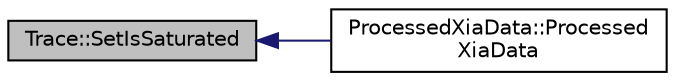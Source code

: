 digraph "Trace::SetIsSaturated"
{
  edge [fontname="Helvetica",fontsize="10",labelfontname="Helvetica",labelfontsize="10"];
  node [fontname="Helvetica",fontsize="10",shape=record];
  rankdir="LR";
  Node1 [label="Trace::SetIsSaturated",height=0.2,width=0.4,color="black", fillcolor="grey75", style="filled", fontcolor="black"];
  Node1 -> Node2 [dir="back",color="midnightblue",fontsize="10",style="solid",fontname="Helvetica"];
  Node2 [label="ProcessedXiaData::Processed\lXiaData",height=0.2,width=0.4,color="black", fillcolor="white", style="filled",URL="$df/d3c/class_processed_xia_data.html#a363314559f76c4d1ae7633b9020f931c"];
}
